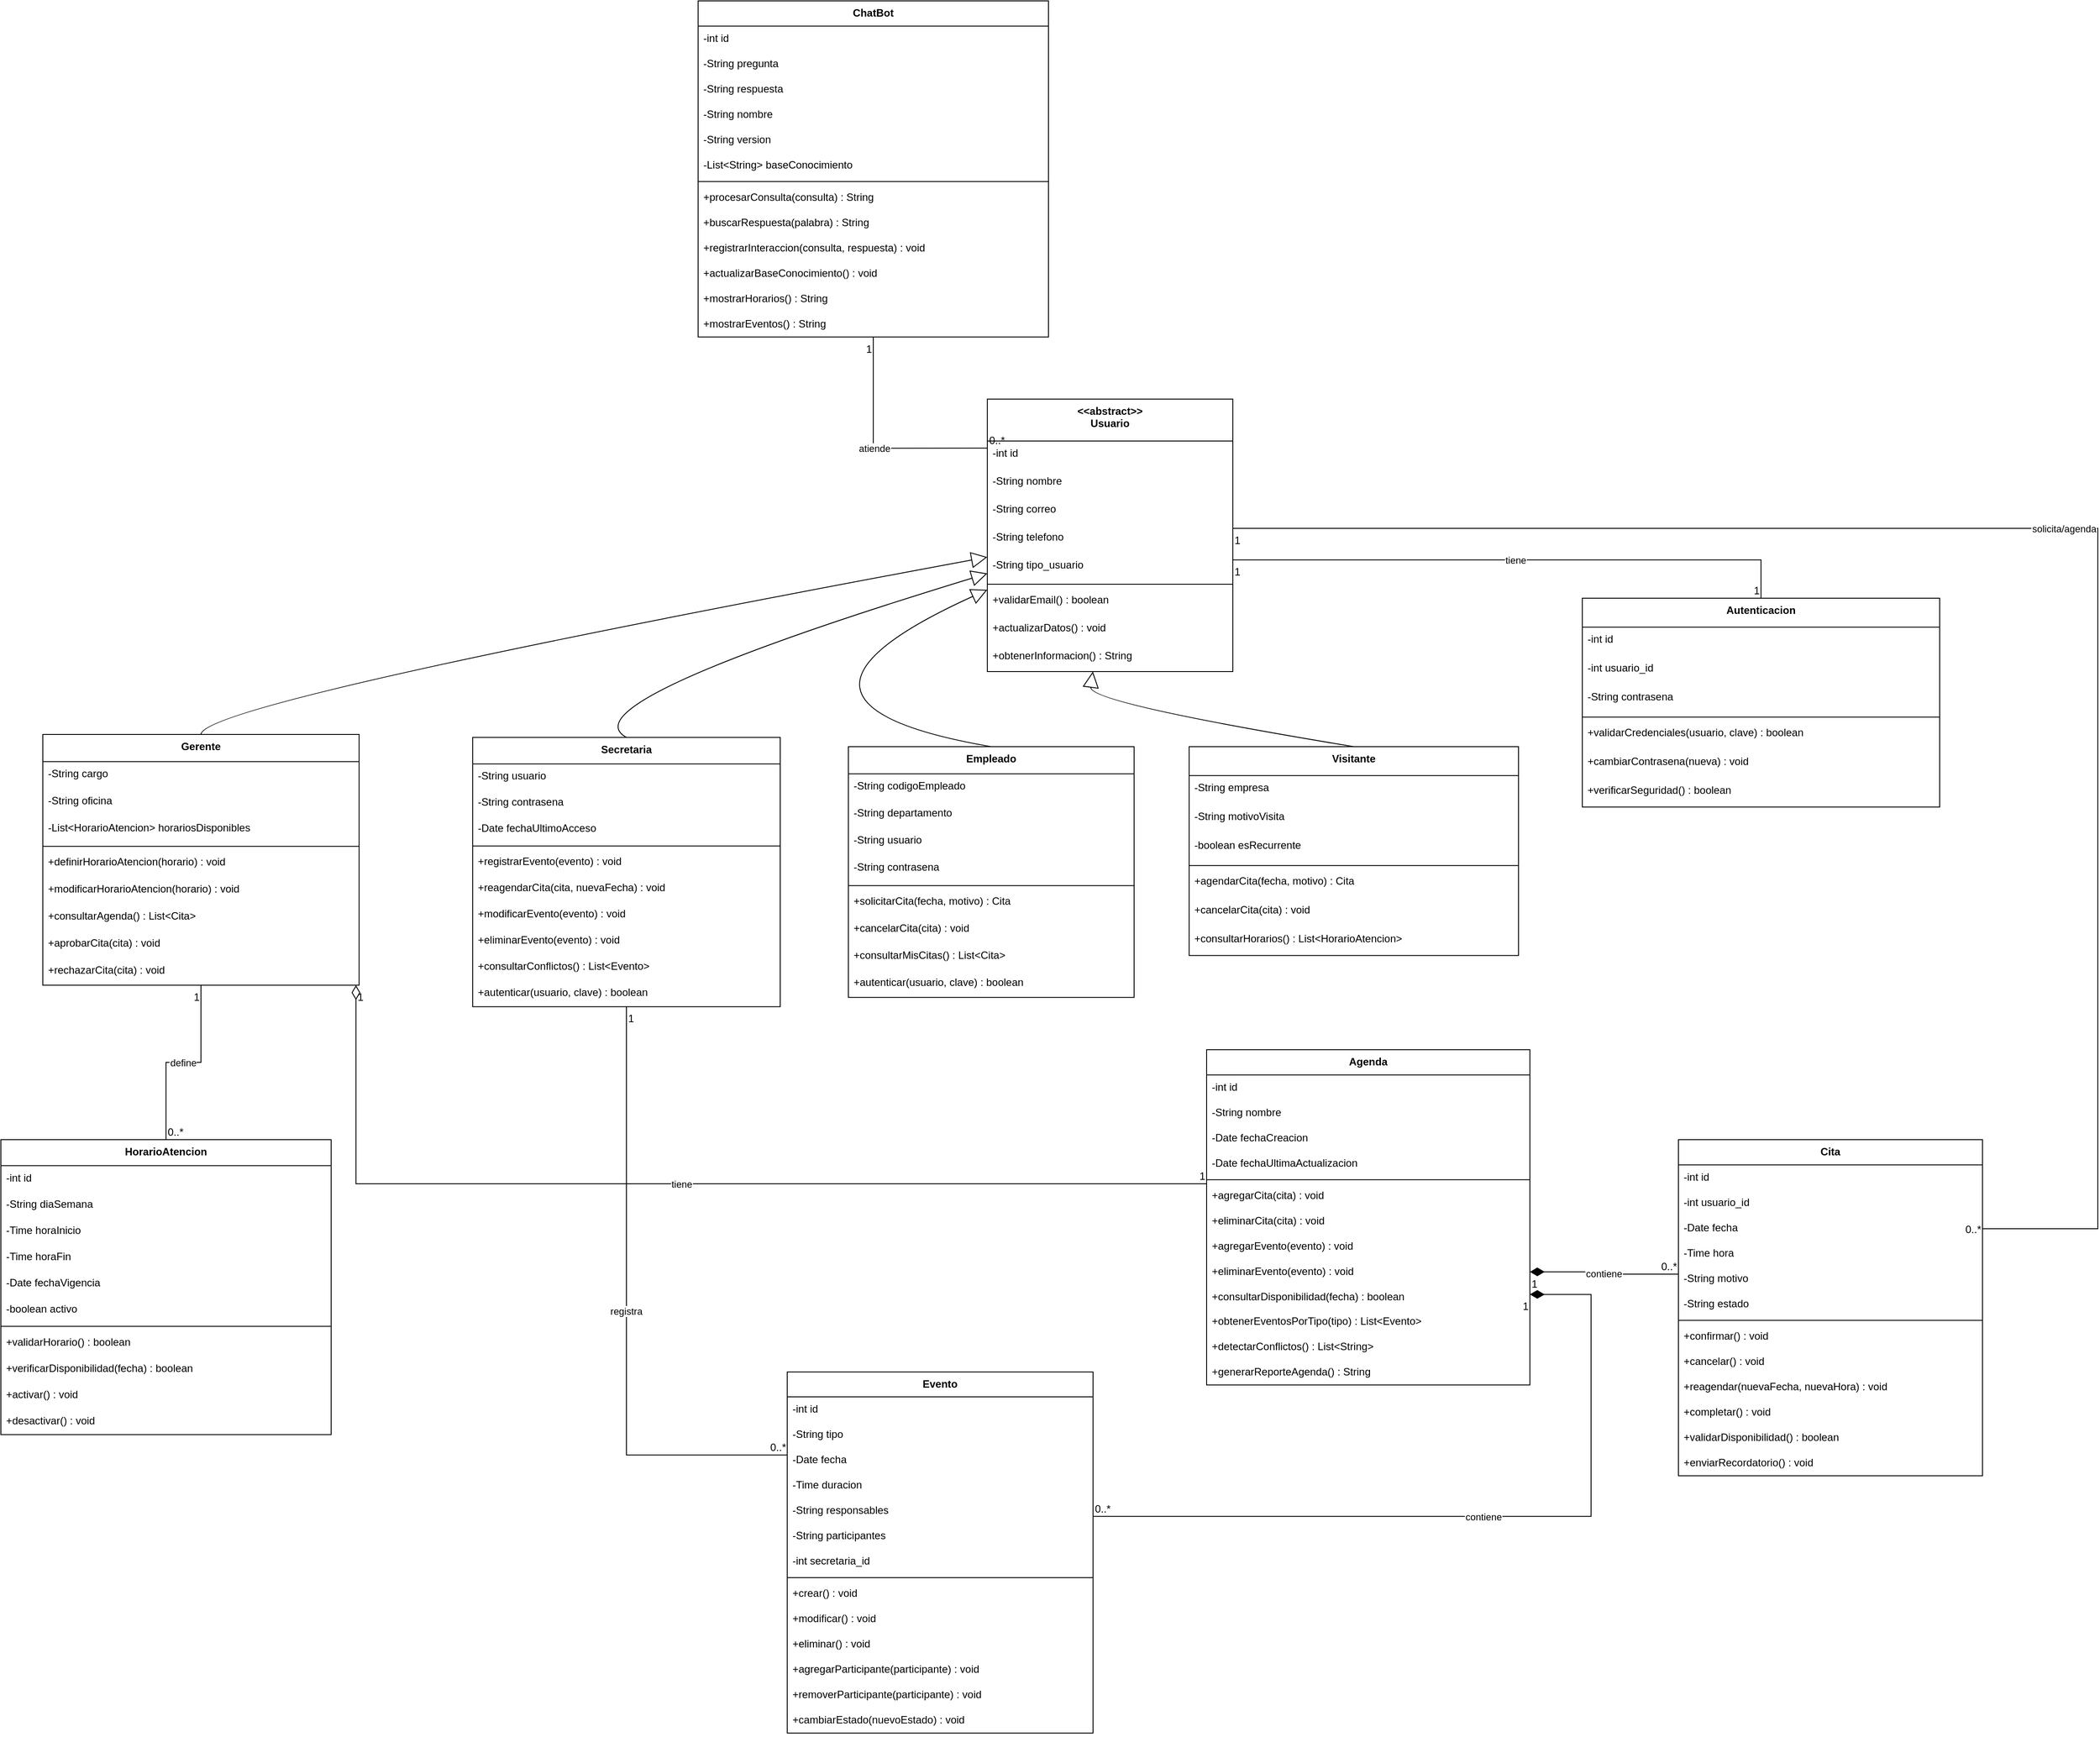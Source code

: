 <mxfile version="27.1.6">
  <diagram name="Page-1" id="OvqlEY6FzvX5M_IiGtyd">
    <mxGraphModel dx="1940" dy="629" grid="1" gridSize="10" guides="1" tooltips="1" connect="1" arrows="1" fold="1" page="1" pageScale="1" pageWidth="850" pageHeight="1100" math="0" shadow="0">
      <root>
        <mxCell id="0" />
        <mxCell id="1" parent="0" />
        <mxCell id="tIBhOK5YYdfdFNralO2W-1" value="&lt;&lt;abstract&gt;&gt;&#xa;Usuario" style="swimlane;fontStyle=1;align=center;verticalAlign=top;childLayout=stackLayout;horizontal=1;startSize=47.977;horizontalStack=0;resizeParent=1;resizeParentMax=0;resizeLast=0;collapsible=0;marginBottom=0;" parent="1" vertex="1">
          <mxGeometry x="659" y="672" width="281" height="311.977" as="geometry" />
        </mxCell>
        <mxCell id="tIBhOK5YYdfdFNralO2W-2" value="-int id" style="text;strokeColor=none;fillColor=none;align=left;verticalAlign=top;spacingLeft=4;spacingRight=4;overflow=hidden;rotatable=0;points=[[0,0.5],[1,0.5]];portConstraint=eastwest;" parent="tIBhOK5YYdfdFNralO2W-1" vertex="1">
          <mxGeometry y="47.977" width="281" height="32" as="geometry" />
        </mxCell>
        <mxCell id="tIBhOK5YYdfdFNralO2W-3" value="-String nombre" style="text;strokeColor=none;fillColor=none;align=left;verticalAlign=top;spacingLeft=4;spacingRight=4;overflow=hidden;rotatable=0;points=[[0,0.5],[1,0.5]];portConstraint=eastwest;" parent="tIBhOK5YYdfdFNralO2W-1" vertex="1">
          <mxGeometry y="79.977" width="281" height="32" as="geometry" />
        </mxCell>
        <mxCell id="tIBhOK5YYdfdFNralO2W-4" value="-String correo" style="text;strokeColor=none;fillColor=none;align=left;verticalAlign=top;spacingLeft=4;spacingRight=4;overflow=hidden;rotatable=0;points=[[0,0.5],[1,0.5]];portConstraint=eastwest;" parent="tIBhOK5YYdfdFNralO2W-1" vertex="1">
          <mxGeometry y="111.977" width="281" height="32" as="geometry" />
        </mxCell>
        <mxCell id="tIBhOK5YYdfdFNralO2W-5" value="-String telefono" style="text;strokeColor=none;fillColor=none;align=left;verticalAlign=top;spacingLeft=4;spacingRight=4;overflow=hidden;rotatable=0;points=[[0,0.5],[1,0.5]];portConstraint=eastwest;" parent="tIBhOK5YYdfdFNralO2W-1" vertex="1">
          <mxGeometry y="143.977" width="281" height="32" as="geometry" />
        </mxCell>
        <mxCell id="tIBhOK5YYdfdFNralO2W-6" value="-String tipo_usuario" style="text;strokeColor=none;fillColor=none;align=left;verticalAlign=top;spacingLeft=4;spacingRight=4;overflow=hidden;rotatable=0;points=[[0,0.5],[1,0.5]];portConstraint=eastwest;" parent="tIBhOK5YYdfdFNralO2W-1" vertex="1">
          <mxGeometry y="175.977" width="281" height="32" as="geometry" />
        </mxCell>
        <mxCell id="tIBhOK5YYdfdFNralO2W-7" style="line;strokeWidth=1;fillColor=none;align=left;verticalAlign=middle;spacingTop=-1;spacingLeft=3;spacingRight=3;rotatable=0;labelPosition=right;points=[];portConstraint=eastwest;strokeColor=inherit;" parent="tIBhOK5YYdfdFNralO2W-1" vertex="1">
          <mxGeometry y="207.977" width="281" height="8" as="geometry" />
        </mxCell>
        <mxCell id="tIBhOK5YYdfdFNralO2W-8" value="+validarEmail() : boolean" style="text;strokeColor=none;fillColor=none;align=left;verticalAlign=top;spacingLeft=4;spacingRight=4;overflow=hidden;rotatable=0;points=[[0,0.5],[1,0.5]];portConstraint=eastwest;" parent="tIBhOK5YYdfdFNralO2W-1" vertex="1">
          <mxGeometry y="215.977" width="281" height="32" as="geometry" />
        </mxCell>
        <mxCell id="tIBhOK5YYdfdFNralO2W-9" value="+actualizarDatos() : void" style="text;strokeColor=none;fillColor=none;align=left;verticalAlign=top;spacingLeft=4;spacingRight=4;overflow=hidden;rotatable=0;points=[[0,0.5],[1,0.5]];portConstraint=eastwest;" parent="tIBhOK5YYdfdFNralO2W-1" vertex="1">
          <mxGeometry y="247.977" width="281" height="32" as="geometry" />
        </mxCell>
        <mxCell id="tIBhOK5YYdfdFNralO2W-10" value="+obtenerInformacion() : String" style="text;strokeColor=none;fillColor=none;align=left;verticalAlign=top;spacingLeft=4;spacingRight=4;overflow=hidden;rotatable=0;points=[[0,0.5],[1,0.5]];portConstraint=eastwest;" parent="tIBhOK5YYdfdFNralO2W-1" vertex="1">
          <mxGeometry y="279.977" width="281" height="32" as="geometry" />
        </mxCell>
        <mxCell id="tIBhOK5YYdfdFNralO2W-11" value="Gerente" style="swimlane;fontStyle=1;align=center;verticalAlign=top;childLayout=stackLayout;horizontal=1;startSize=31.097;horizontalStack=0;resizeParent=1;resizeParentMax=0;resizeLast=0;collapsible=0;marginBottom=0;" parent="1" vertex="1">
          <mxGeometry x="-422" y="1056" width="362" height="287.097" as="geometry" />
        </mxCell>
        <mxCell id="tIBhOK5YYdfdFNralO2W-12" value="-String cargo" style="text;strokeColor=none;fillColor=none;align=left;verticalAlign=top;spacingLeft=4;spacingRight=4;overflow=hidden;rotatable=0;points=[[0,0.5],[1,0.5]];portConstraint=eastwest;" parent="tIBhOK5YYdfdFNralO2W-11" vertex="1">
          <mxGeometry y="31.097" width="362" height="31" as="geometry" />
        </mxCell>
        <mxCell id="tIBhOK5YYdfdFNralO2W-13" value="-String oficina" style="text;strokeColor=none;fillColor=none;align=left;verticalAlign=top;spacingLeft=4;spacingRight=4;overflow=hidden;rotatable=0;points=[[0,0.5],[1,0.5]];portConstraint=eastwest;" parent="tIBhOK5YYdfdFNralO2W-11" vertex="1">
          <mxGeometry y="62.097" width="362" height="31" as="geometry" />
        </mxCell>
        <mxCell id="tIBhOK5YYdfdFNralO2W-14" value="-List&lt;HorarioAtencion&gt; horariosDisponibles" style="text;strokeColor=none;fillColor=none;align=left;verticalAlign=top;spacingLeft=4;spacingRight=4;overflow=hidden;rotatable=0;points=[[0,0.5],[1,0.5]];portConstraint=eastwest;" parent="tIBhOK5YYdfdFNralO2W-11" vertex="1">
          <mxGeometry y="93.097" width="362" height="31" as="geometry" />
        </mxCell>
        <mxCell id="tIBhOK5YYdfdFNralO2W-15" style="line;strokeWidth=1;fillColor=none;align=left;verticalAlign=middle;spacingTop=-1;spacingLeft=3;spacingRight=3;rotatable=0;labelPosition=right;points=[];portConstraint=eastwest;strokeColor=inherit;" parent="tIBhOK5YYdfdFNralO2W-11" vertex="1">
          <mxGeometry y="124.097" width="362" height="8" as="geometry" />
        </mxCell>
        <mxCell id="tIBhOK5YYdfdFNralO2W-16" value="+definirHorarioAtencion(horario) : void" style="text;strokeColor=none;fillColor=none;align=left;verticalAlign=top;spacingLeft=4;spacingRight=4;overflow=hidden;rotatable=0;points=[[0,0.5],[1,0.5]];portConstraint=eastwest;" parent="tIBhOK5YYdfdFNralO2W-11" vertex="1">
          <mxGeometry y="132.097" width="362" height="31" as="geometry" />
        </mxCell>
        <mxCell id="tIBhOK5YYdfdFNralO2W-17" value="+modificarHorarioAtencion(horario) : void" style="text;strokeColor=none;fillColor=none;align=left;verticalAlign=top;spacingLeft=4;spacingRight=4;overflow=hidden;rotatable=0;points=[[0,0.5],[1,0.5]];portConstraint=eastwest;" parent="tIBhOK5YYdfdFNralO2W-11" vertex="1">
          <mxGeometry y="163.097" width="362" height="31" as="geometry" />
        </mxCell>
        <mxCell id="tIBhOK5YYdfdFNralO2W-18" value="+consultarAgenda() : List&lt;Cita&gt;" style="text;strokeColor=none;fillColor=none;align=left;verticalAlign=top;spacingLeft=4;spacingRight=4;overflow=hidden;rotatable=0;points=[[0,0.5],[1,0.5]];portConstraint=eastwest;" parent="tIBhOK5YYdfdFNralO2W-11" vertex="1">
          <mxGeometry y="194.097" width="362" height="31" as="geometry" />
        </mxCell>
        <mxCell id="tIBhOK5YYdfdFNralO2W-19" value="+aprobarCita(cita) : void" style="text;strokeColor=none;fillColor=none;align=left;verticalAlign=top;spacingLeft=4;spacingRight=4;overflow=hidden;rotatable=0;points=[[0,0.5],[1,0.5]];portConstraint=eastwest;" parent="tIBhOK5YYdfdFNralO2W-11" vertex="1">
          <mxGeometry y="225.097" width="362" height="31" as="geometry" />
        </mxCell>
        <mxCell id="tIBhOK5YYdfdFNralO2W-20" value="+rechazarCita(cita) : void" style="text;strokeColor=none;fillColor=none;align=left;verticalAlign=top;spacingLeft=4;spacingRight=4;overflow=hidden;rotatable=0;points=[[0,0.5],[1,0.5]];portConstraint=eastwest;" parent="tIBhOK5YYdfdFNralO2W-11" vertex="1">
          <mxGeometry y="256.097" width="362" height="31" as="geometry" />
        </mxCell>
        <mxCell id="tIBhOK5YYdfdFNralO2W-21" value="Secretaria" style="swimlane;fontStyle=1;align=center;verticalAlign=top;childLayout=stackLayout;horizontal=1;startSize=30.386;horizontalStack=0;resizeParent=1;resizeParentMax=0;resizeLast=0;collapsible=0;marginBottom=0;" parent="1" vertex="1">
          <mxGeometry x="70" y="1059.36" width="352" height="308.386" as="geometry" />
        </mxCell>
        <mxCell id="tIBhOK5YYdfdFNralO2W-22" value="-String usuario" style="text;strokeColor=none;fillColor=none;align=left;verticalAlign=top;spacingLeft=4;spacingRight=4;overflow=hidden;rotatable=0;points=[[0,0.5],[1,0.5]];portConstraint=eastwest;" parent="tIBhOK5YYdfdFNralO2W-21" vertex="1">
          <mxGeometry y="30.386" width="352" height="30" as="geometry" />
        </mxCell>
        <mxCell id="tIBhOK5YYdfdFNralO2W-23" value="-String contrasena" style="text;strokeColor=none;fillColor=none;align=left;verticalAlign=top;spacingLeft=4;spacingRight=4;overflow=hidden;rotatable=0;points=[[0,0.5],[1,0.5]];portConstraint=eastwest;" parent="tIBhOK5YYdfdFNralO2W-21" vertex="1">
          <mxGeometry y="60.386" width="352" height="30" as="geometry" />
        </mxCell>
        <mxCell id="tIBhOK5YYdfdFNralO2W-24" value="-Date fechaUltimoAcceso" style="text;strokeColor=none;fillColor=none;align=left;verticalAlign=top;spacingLeft=4;spacingRight=4;overflow=hidden;rotatable=0;points=[[0,0.5],[1,0.5]];portConstraint=eastwest;" parent="tIBhOK5YYdfdFNralO2W-21" vertex="1">
          <mxGeometry y="90.386" width="352" height="30" as="geometry" />
        </mxCell>
        <mxCell id="tIBhOK5YYdfdFNralO2W-25" style="line;strokeWidth=1;fillColor=none;align=left;verticalAlign=middle;spacingTop=-1;spacingLeft=3;spacingRight=3;rotatable=0;labelPosition=right;points=[];portConstraint=eastwest;strokeColor=inherit;" parent="tIBhOK5YYdfdFNralO2W-21" vertex="1">
          <mxGeometry y="120.386" width="352" height="8" as="geometry" />
        </mxCell>
        <mxCell id="tIBhOK5YYdfdFNralO2W-26" value="+registrarEvento(evento) : void" style="text;strokeColor=none;fillColor=none;align=left;verticalAlign=top;spacingLeft=4;spacingRight=4;overflow=hidden;rotatable=0;points=[[0,0.5],[1,0.5]];portConstraint=eastwest;" parent="tIBhOK5YYdfdFNralO2W-21" vertex="1">
          <mxGeometry y="128.386" width="352" height="30" as="geometry" />
        </mxCell>
        <mxCell id="tIBhOK5YYdfdFNralO2W-27" value="+reagendarCita(cita, nuevaFecha) : void" style="text;strokeColor=none;fillColor=none;align=left;verticalAlign=top;spacingLeft=4;spacingRight=4;overflow=hidden;rotatable=0;points=[[0,0.5],[1,0.5]];portConstraint=eastwest;" parent="tIBhOK5YYdfdFNralO2W-21" vertex="1">
          <mxGeometry y="158.386" width="352" height="30" as="geometry" />
        </mxCell>
        <mxCell id="tIBhOK5YYdfdFNralO2W-28" value="+modificarEvento(evento) : void" style="text;strokeColor=none;fillColor=none;align=left;verticalAlign=top;spacingLeft=4;spacingRight=4;overflow=hidden;rotatable=0;points=[[0,0.5],[1,0.5]];portConstraint=eastwest;" parent="tIBhOK5YYdfdFNralO2W-21" vertex="1">
          <mxGeometry y="188.386" width="352" height="30" as="geometry" />
        </mxCell>
        <mxCell id="tIBhOK5YYdfdFNralO2W-29" value="+eliminarEvento(evento) : void" style="text;strokeColor=none;fillColor=none;align=left;verticalAlign=top;spacingLeft=4;spacingRight=4;overflow=hidden;rotatable=0;points=[[0,0.5],[1,0.5]];portConstraint=eastwest;" parent="tIBhOK5YYdfdFNralO2W-21" vertex="1">
          <mxGeometry y="218.386" width="352" height="30" as="geometry" />
        </mxCell>
        <mxCell id="tIBhOK5YYdfdFNralO2W-30" value="+consultarConflictos() : List&lt;Evento&gt;" style="text;strokeColor=none;fillColor=none;align=left;verticalAlign=top;spacingLeft=4;spacingRight=4;overflow=hidden;rotatable=0;points=[[0,0.5],[1,0.5]];portConstraint=eastwest;" parent="tIBhOK5YYdfdFNralO2W-21" vertex="1">
          <mxGeometry y="248.386" width="352" height="30" as="geometry" />
        </mxCell>
        <mxCell id="tIBhOK5YYdfdFNralO2W-31" value="+autenticar(usuario, clave) : boolean" style="text;strokeColor=none;fillColor=none;align=left;verticalAlign=top;spacingLeft=4;spacingRight=4;overflow=hidden;rotatable=0;points=[[0,0.5],[1,0.5]];portConstraint=eastwest;" parent="tIBhOK5YYdfdFNralO2W-21" vertex="1">
          <mxGeometry y="278.386" width="352" height="30" as="geometry" />
        </mxCell>
        <mxCell id="tIBhOK5YYdfdFNralO2W-32" value="Empleado" style="swimlane;fontStyle=1;align=center;verticalAlign=top;childLayout=stackLayout;horizontal=1;startSize=31.097;horizontalStack=0;resizeParent=1;resizeParentMax=0;resizeLast=0;collapsible=0;marginBottom=0;" parent="1" vertex="1">
          <mxGeometry x="500" y="1070" width="327" height="287.097" as="geometry" />
        </mxCell>
        <mxCell id="tIBhOK5YYdfdFNralO2W-33" value="-String codigoEmpleado" style="text;strokeColor=none;fillColor=none;align=left;verticalAlign=top;spacingLeft=4;spacingRight=4;overflow=hidden;rotatable=0;points=[[0,0.5],[1,0.5]];portConstraint=eastwest;" parent="tIBhOK5YYdfdFNralO2W-32" vertex="1">
          <mxGeometry y="31.097" width="327" height="31" as="geometry" />
        </mxCell>
        <mxCell id="tIBhOK5YYdfdFNralO2W-34" value="-String departamento" style="text;strokeColor=none;fillColor=none;align=left;verticalAlign=top;spacingLeft=4;spacingRight=4;overflow=hidden;rotatable=0;points=[[0,0.5],[1,0.5]];portConstraint=eastwest;" parent="tIBhOK5YYdfdFNralO2W-32" vertex="1">
          <mxGeometry y="62.097" width="327" height="31" as="geometry" />
        </mxCell>
        <mxCell id="tIBhOK5YYdfdFNralO2W-35" value="-String usuario" style="text;strokeColor=none;fillColor=none;align=left;verticalAlign=top;spacingLeft=4;spacingRight=4;overflow=hidden;rotatable=0;points=[[0,0.5],[1,0.5]];portConstraint=eastwest;" parent="tIBhOK5YYdfdFNralO2W-32" vertex="1">
          <mxGeometry y="93.097" width="327" height="31" as="geometry" />
        </mxCell>
        <mxCell id="tIBhOK5YYdfdFNralO2W-36" value="-String contrasena" style="text;strokeColor=none;fillColor=none;align=left;verticalAlign=top;spacingLeft=4;spacingRight=4;overflow=hidden;rotatable=0;points=[[0,0.5],[1,0.5]];portConstraint=eastwest;" parent="tIBhOK5YYdfdFNralO2W-32" vertex="1">
          <mxGeometry y="124.097" width="327" height="31" as="geometry" />
        </mxCell>
        <mxCell id="tIBhOK5YYdfdFNralO2W-37" style="line;strokeWidth=1;fillColor=none;align=left;verticalAlign=middle;spacingTop=-1;spacingLeft=3;spacingRight=3;rotatable=0;labelPosition=right;points=[];portConstraint=eastwest;strokeColor=inherit;" parent="tIBhOK5YYdfdFNralO2W-32" vertex="1">
          <mxGeometry y="155.097" width="327" height="8" as="geometry" />
        </mxCell>
        <mxCell id="tIBhOK5YYdfdFNralO2W-38" value="+solicitarCita(fecha, motivo) : Cita" style="text;strokeColor=none;fillColor=none;align=left;verticalAlign=top;spacingLeft=4;spacingRight=4;overflow=hidden;rotatable=0;points=[[0,0.5],[1,0.5]];portConstraint=eastwest;" parent="tIBhOK5YYdfdFNralO2W-32" vertex="1">
          <mxGeometry y="163.097" width="327" height="31" as="geometry" />
        </mxCell>
        <mxCell id="tIBhOK5YYdfdFNralO2W-39" value="+cancelarCita(cita) : void" style="text;strokeColor=none;fillColor=none;align=left;verticalAlign=top;spacingLeft=4;spacingRight=4;overflow=hidden;rotatable=0;points=[[0,0.5],[1,0.5]];portConstraint=eastwest;" parent="tIBhOK5YYdfdFNralO2W-32" vertex="1">
          <mxGeometry y="194.097" width="327" height="31" as="geometry" />
        </mxCell>
        <mxCell id="tIBhOK5YYdfdFNralO2W-40" value="+consultarMisCitas() : List&lt;Cita&gt;" style="text;strokeColor=none;fillColor=none;align=left;verticalAlign=top;spacingLeft=4;spacingRight=4;overflow=hidden;rotatable=0;points=[[0,0.5],[1,0.5]];portConstraint=eastwest;" parent="tIBhOK5YYdfdFNralO2W-32" vertex="1">
          <mxGeometry y="225.097" width="327" height="31" as="geometry" />
        </mxCell>
        <mxCell id="tIBhOK5YYdfdFNralO2W-41" value="+autenticar(usuario, clave) : boolean" style="text;strokeColor=none;fillColor=none;align=left;verticalAlign=top;spacingLeft=4;spacingRight=4;overflow=hidden;rotatable=0;points=[[0,0.5],[1,0.5]];portConstraint=eastwest;" parent="tIBhOK5YYdfdFNralO2W-32" vertex="1">
          <mxGeometry y="256.097" width="327" height="31" as="geometry" />
        </mxCell>
        <mxCell id="tIBhOK5YYdfdFNralO2W-42" value="Visitante" style="swimlane;fontStyle=1;align=center;verticalAlign=top;childLayout=stackLayout;horizontal=1;startSize=33.129;horizontalStack=0;resizeParent=1;resizeParentMax=0;resizeLast=0;collapsible=0;marginBottom=0;" parent="1" vertex="1">
          <mxGeometry x="890" y="1070" width="377" height="239.129" as="geometry" />
        </mxCell>
        <mxCell id="tIBhOK5YYdfdFNralO2W-43" value="-String empresa" style="text;strokeColor=none;fillColor=none;align=left;verticalAlign=top;spacingLeft=4;spacingRight=4;overflow=hidden;rotatable=0;points=[[0,0.5],[1,0.5]];portConstraint=eastwest;" parent="tIBhOK5YYdfdFNralO2W-42" vertex="1">
          <mxGeometry y="33.129" width="377" height="33" as="geometry" />
        </mxCell>
        <mxCell id="tIBhOK5YYdfdFNralO2W-44" value="-String motivoVisita" style="text;strokeColor=none;fillColor=none;align=left;verticalAlign=top;spacingLeft=4;spacingRight=4;overflow=hidden;rotatable=0;points=[[0,0.5],[1,0.5]];portConstraint=eastwest;" parent="tIBhOK5YYdfdFNralO2W-42" vertex="1">
          <mxGeometry y="66.129" width="377" height="33" as="geometry" />
        </mxCell>
        <mxCell id="tIBhOK5YYdfdFNralO2W-45" value="-boolean esRecurrente" style="text;strokeColor=none;fillColor=none;align=left;verticalAlign=top;spacingLeft=4;spacingRight=4;overflow=hidden;rotatable=0;points=[[0,0.5],[1,0.5]];portConstraint=eastwest;" parent="tIBhOK5YYdfdFNralO2W-42" vertex="1">
          <mxGeometry y="99.129" width="377" height="33" as="geometry" />
        </mxCell>
        <mxCell id="tIBhOK5YYdfdFNralO2W-46" style="line;strokeWidth=1;fillColor=none;align=left;verticalAlign=middle;spacingTop=-1;spacingLeft=3;spacingRight=3;rotatable=0;labelPosition=right;points=[];portConstraint=eastwest;strokeColor=inherit;" parent="tIBhOK5YYdfdFNralO2W-42" vertex="1">
          <mxGeometry y="132.129" width="377" height="8" as="geometry" />
        </mxCell>
        <mxCell id="tIBhOK5YYdfdFNralO2W-47" value="+agendarCita(fecha, motivo) : Cita" style="text;strokeColor=none;fillColor=none;align=left;verticalAlign=top;spacingLeft=4;spacingRight=4;overflow=hidden;rotatable=0;points=[[0,0.5],[1,0.5]];portConstraint=eastwest;" parent="tIBhOK5YYdfdFNralO2W-42" vertex="1">
          <mxGeometry y="140.129" width="377" height="33" as="geometry" />
        </mxCell>
        <mxCell id="tIBhOK5YYdfdFNralO2W-48" value="+cancelarCita(cita) : void" style="text;strokeColor=none;fillColor=none;align=left;verticalAlign=top;spacingLeft=4;spacingRight=4;overflow=hidden;rotatable=0;points=[[0,0.5],[1,0.5]];portConstraint=eastwest;" parent="tIBhOK5YYdfdFNralO2W-42" vertex="1">
          <mxGeometry y="173.129" width="377" height="33" as="geometry" />
        </mxCell>
        <mxCell id="tIBhOK5YYdfdFNralO2W-49" value="+consultarHorarios() : List&lt;HorarioAtencion&gt;" style="text;strokeColor=none;fillColor=none;align=left;verticalAlign=top;spacingLeft=4;spacingRight=4;overflow=hidden;rotatable=0;points=[[0,0.5],[1,0.5]];portConstraint=eastwest;" parent="tIBhOK5YYdfdFNralO2W-42" vertex="1">
          <mxGeometry y="206.129" width="377" height="33" as="geometry" />
        </mxCell>
        <mxCell id="tIBhOK5YYdfdFNralO2W-50" value="Autenticacion" style="swimlane;fontStyle=1;align=center;verticalAlign=top;childLayout=stackLayout;horizontal=1;startSize=33.129;horizontalStack=0;resizeParent=1;resizeParentMax=0;resizeLast=0;collapsible=0;marginBottom=0;" parent="1" vertex="1">
          <mxGeometry x="1340" y="900" width="409" height="239.129" as="geometry" />
        </mxCell>
        <mxCell id="tIBhOK5YYdfdFNralO2W-51" value="-int id" style="text;strokeColor=none;fillColor=none;align=left;verticalAlign=top;spacingLeft=4;spacingRight=4;overflow=hidden;rotatable=0;points=[[0,0.5],[1,0.5]];portConstraint=eastwest;" parent="tIBhOK5YYdfdFNralO2W-50" vertex="1">
          <mxGeometry y="33.129" width="409" height="33" as="geometry" />
        </mxCell>
        <mxCell id="tIBhOK5YYdfdFNralO2W-52" value="-int usuario_id" style="text;strokeColor=none;fillColor=none;align=left;verticalAlign=top;spacingLeft=4;spacingRight=4;overflow=hidden;rotatable=0;points=[[0,0.5],[1,0.5]];portConstraint=eastwest;" parent="tIBhOK5YYdfdFNralO2W-50" vertex="1">
          <mxGeometry y="66.129" width="409" height="33" as="geometry" />
        </mxCell>
        <mxCell id="tIBhOK5YYdfdFNralO2W-53" value="-String contrasena" style="text;strokeColor=none;fillColor=none;align=left;verticalAlign=top;spacingLeft=4;spacingRight=4;overflow=hidden;rotatable=0;points=[[0,0.5],[1,0.5]];portConstraint=eastwest;" parent="tIBhOK5YYdfdFNralO2W-50" vertex="1">
          <mxGeometry y="99.129" width="409" height="33" as="geometry" />
        </mxCell>
        <mxCell id="tIBhOK5YYdfdFNralO2W-54" style="line;strokeWidth=1;fillColor=none;align=left;verticalAlign=middle;spacingTop=-1;spacingLeft=3;spacingRight=3;rotatable=0;labelPosition=right;points=[];portConstraint=eastwest;strokeColor=inherit;" parent="tIBhOK5YYdfdFNralO2W-50" vertex="1">
          <mxGeometry y="132.129" width="409" height="8" as="geometry" />
        </mxCell>
        <mxCell id="tIBhOK5YYdfdFNralO2W-55" value="+validarCredenciales(usuario, clave) : boolean" style="text;strokeColor=none;fillColor=none;align=left;verticalAlign=top;spacingLeft=4;spacingRight=4;overflow=hidden;rotatable=0;points=[[0,0.5],[1,0.5]];portConstraint=eastwest;" parent="tIBhOK5YYdfdFNralO2W-50" vertex="1">
          <mxGeometry y="140.129" width="409" height="33" as="geometry" />
        </mxCell>
        <mxCell id="tIBhOK5YYdfdFNralO2W-56" value="+cambiarContrasena(nueva) : void" style="text;strokeColor=none;fillColor=none;align=left;verticalAlign=top;spacingLeft=4;spacingRight=4;overflow=hidden;rotatable=0;points=[[0,0.5],[1,0.5]];portConstraint=eastwest;" parent="tIBhOK5YYdfdFNralO2W-50" vertex="1">
          <mxGeometry y="173.129" width="409" height="33" as="geometry" />
        </mxCell>
        <mxCell id="tIBhOK5YYdfdFNralO2W-57" value="+verificarSeguridad() : boolean" style="text;strokeColor=none;fillColor=none;align=left;verticalAlign=top;spacingLeft=4;spacingRight=4;overflow=hidden;rotatable=0;points=[[0,0.5],[1,0.5]];portConstraint=eastwest;" parent="tIBhOK5YYdfdFNralO2W-50" vertex="1">
          <mxGeometry y="206.129" width="409" height="33" as="geometry" />
        </mxCell>
        <mxCell id="tIBhOK5YYdfdFNralO2W-58" value="Cita" style="swimlane;fontStyle=1;align=center;verticalAlign=top;childLayout=stackLayout;horizontal=1;startSize=28.909;horizontalStack=0;resizeParent=1;resizeParentMax=0;resizeLast=0;collapsible=0;marginBottom=0;" parent="1" vertex="1">
          <mxGeometry x="1450" y="1520" width="348" height="384.909" as="geometry" />
        </mxCell>
        <mxCell id="tIBhOK5YYdfdFNralO2W-59" value="-int id" style="text;strokeColor=none;fillColor=none;align=left;verticalAlign=top;spacingLeft=4;spacingRight=4;overflow=hidden;rotatable=0;points=[[0,0.5],[1,0.5]];portConstraint=eastwest;" parent="tIBhOK5YYdfdFNralO2W-58" vertex="1">
          <mxGeometry y="28.909" width="348" height="29" as="geometry" />
        </mxCell>
        <mxCell id="tIBhOK5YYdfdFNralO2W-60" value="-int usuario_id" style="text;strokeColor=none;fillColor=none;align=left;verticalAlign=top;spacingLeft=4;spacingRight=4;overflow=hidden;rotatable=0;points=[[0,0.5],[1,0.5]];portConstraint=eastwest;" parent="tIBhOK5YYdfdFNralO2W-58" vertex="1">
          <mxGeometry y="57.909" width="348" height="29" as="geometry" />
        </mxCell>
        <mxCell id="tIBhOK5YYdfdFNralO2W-61" value="-Date fecha" style="text;strokeColor=none;fillColor=none;align=left;verticalAlign=top;spacingLeft=4;spacingRight=4;overflow=hidden;rotatable=0;points=[[0,0.5],[1,0.5]];portConstraint=eastwest;" parent="tIBhOK5YYdfdFNralO2W-58" vertex="1">
          <mxGeometry y="86.909" width="348" height="29" as="geometry" />
        </mxCell>
        <mxCell id="tIBhOK5YYdfdFNralO2W-62" value="-Time hora" style="text;strokeColor=none;fillColor=none;align=left;verticalAlign=top;spacingLeft=4;spacingRight=4;overflow=hidden;rotatable=0;points=[[0,0.5],[1,0.5]];portConstraint=eastwest;" parent="tIBhOK5YYdfdFNralO2W-58" vertex="1">
          <mxGeometry y="115.909" width="348" height="29" as="geometry" />
        </mxCell>
        <mxCell id="tIBhOK5YYdfdFNralO2W-63" value="-String motivo" style="text;strokeColor=none;fillColor=none;align=left;verticalAlign=top;spacingLeft=4;spacingRight=4;overflow=hidden;rotatable=0;points=[[0,0.5],[1,0.5]];portConstraint=eastwest;" parent="tIBhOK5YYdfdFNralO2W-58" vertex="1">
          <mxGeometry y="144.909" width="348" height="29" as="geometry" />
        </mxCell>
        <mxCell id="tIBhOK5YYdfdFNralO2W-64" value="-String estado" style="text;strokeColor=none;fillColor=none;align=left;verticalAlign=top;spacingLeft=4;spacingRight=4;overflow=hidden;rotatable=0;points=[[0,0.5],[1,0.5]];portConstraint=eastwest;" parent="tIBhOK5YYdfdFNralO2W-58" vertex="1">
          <mxGeometry y="173.909" width="348" height="29" as="geometry" />
        </mxCell>
        <mxCell id="tIBhOK5YYdfdFNralO2W-65" style="line;strokeWidth=1;fillColor=none;align=left;verticalAlign=middle;spacingTop=-1;spacingLeft=3;spacingRight=3;rotatable=0;labelPosition=right;points=[];portConstraint=eastwest;strokeColor=inherit;" parent="tIBhOK5YYdfdFNralO2W-58" vertex="1">
          <mxGeometry y="202.909" width="348" height="8" as="geometry" />
        </mxCell>
        <mxCell id="tIBhOK5YYdfdFNralO2W-66" value="+confirmar() : void" style="text;strokeColor=none;fillColor=none;align=left;verticalAlign=top;spacingLeft=4;spacingRight=4;overflow=hidden;rotatable=0;points=[[0,0.5],[1,0.5]];portConstraint=eastwest;" parent="tIBhOK5YYdfdFNralO2W-58" vertex="1">
          <mxGeometry y="210.909" width="348" height="29" as="geometry" />
        </mxCell>
        <mxCell id="tIBhOK5YYdfdFNralO2W-67" value="+cancelar() : void" style="text;strokeColor=none;fillColor=none;align=left;verticalAlign=top;spacingLeft=4;spacingRight=4;overflow=hidden;rotatable=0;points=[[0,0.5],[1,0.5]];portConstraint=eastwest;" parent="tIBhOK5YYdfdFNralO2W-58" vertex="1">
          <mxGeometry y="239.909" width="348" height="29" as="geometry" />
        </mxCell>
        <mxCell id="tIBhOK5YYdfdFNralO2W-68" value="+reagendar(nuevaFecha, nuevaHora) : void" style="text;strokeColor=none;fillColor=none;align=left;verticalAlign=top;spacingLeft=4;spacingRight=4;overflow=hidden;rotatable=0;points=[[0,0.5],[1,0.5]];portConstraint=eastwest;" parent="tIBhOK5YYdfdFNralO2W-58" vertex="1">
          <mxGeometry y="268.909" width="348" height="29" as="geometry" />
        </mxCell>
        <mxCell id="tIBhOK5YYdfdFNralO2W-69" value="+completar() : void" style="text;strokeColor=none;fillColor=none;align=left;verticalAlign=top;spacingLeft=4;spacingRight=4;overflow=hidden;rotatable=0;points=[[0,0.5],[1,0.5]];portConstraint=eastwest;" parent="tIBhOK5YYdfdFNralO2W-58" vertex="1">
          <mxGeometry y="297.909" width="348" height="29" as="geometry" />
        </mxCell>
        <mxCell id="tIBhOK5YYdfdFNralO2W-70" value="+validarDisponibilidad() : boolean" style="text;strokeColor=none;fillColor=none;align=left;verticalAlign=top;spacingLeft=4;spacingRight=4;overflow=hidden;rotatable=0;points=[[0,0.5],[1,0.5]];portConstraint=eastwest;" parent="tIBhOK5YYdfdFNralO2W-58" vertex="1">
          <mxGeometry y="326.909" width="348" height="29" as="geometry" />
        </mxCell>
        <mxCell id="tIBhOK5YYdfdFNralO2W-71" value="+enviarRecordatorio() : void" style="text;strokeColor=none;fillColor=none;align=left;verticalAlign=top;spacingLeft=4;spacingRight=4;overflow=hidden;rotatable=0;points=[[0,0.5],[1,0.5]];portConstraint=eastwest;" parent="tIBhOK5YYdfdFNralO2W-58" vertex="1">
          <mxGeometry y="355.909" width="348" height="29" as="geometry" />
        </mxCell>
        <mxCell id="tIBhOK5YYdfdFNralO2W-72" value="Evento" style="swimlane;fontStyle=1;align=center;verticalAlign=top;childLayout=stackLayout;horizontal=1;startSize=28.557;horizontalStack=0;resizeParent=1;resizeParentMax=0;resizeLast=0;collapsible=0;marginBottom=0;" parent="1" vertex="1">
          <mxGeometry x="430" y="1786" width="350" height="413.557" as="geometry" />
        </mxCell>
        <mxCell id="tIBhOK5YYdfdFNralO2W-73" value="-int id" style="text;strokeColor=none;fillColor=none;align=left;verticalAlign=top;spacingLeft=4;spacingRight=4;overflow=hidden;rotatable=0;points=[[0,0.5],[1,0.5]];portConstraint=eastwest;" parent="tIBhOK5YYdfdFNralO2W-72" vertex="1">
          <mxGeometry y="28.557" width="350" height="29" as="geometry" />
        </mxCell>
        <mxCell id="tIBhOK5YYdfdFNralO2W-74" value="-String tipo" style="text;strokeColor=none;fillColor=none;align=left;verticalAlign=top;spacingLeft=4;spacingRight=4;overflow=hidden;rotatable=0;points=[[0,0.5],[1,0.5]];portConstraint=eastwest;" parent="tIBhOK5YYdfdFNralO2W-72" vertex="1">
          <mxGeometry y="57.557" width="350" height="29" as="geometry" />
        </mxCell>
        <mxCell id="tIBhOK5YYdfdFNralO2W-75" value="-Date fecha" style="text;strokeColor=none;fillColor=none;align=left;verticalAlign=top;spacingLeft=4;spacingRight=4;overflow=hidden;rotatable=0;points=[[0,0.5],[1,0.5]];portConstraint=eastwest;" parent="tIBhOK5YYdfdFNralO2W-72" vertex="1">
          <mxGeometry y="86.557" width="350" height="29" as="geometry" />
        </mxCell>
        <mxCell id="tIBhOK5YYdfdFNralO2W-76" value="-Time duracion" style="text;strokeColor=none;fillColor=none;align=left;verticalAlign=top;spacingLeft=4;spacingRight=4;overflow=hidden;rotatable=0;points=[[0,0.5],[1,0.5]];portConstraint=eastwest;" parent="tIBhOK5YYdfdFNralO2W-72" vertex="1">
          <mxGeometry y="115.557" width="350" height="29" as="geometry" />
        </mxCell>
        <mxCell id="tIBhOK5YYdfdFNralO2W-77" value="-String responsables" style="text;strokeColor=none;fillColor=none;align=left;verticalAlign=top;spacingLeft=4;spacingRight=4;overflow=hidden;rotatable=0;points=[[0,0.5],[1,0.5]];portConstraint=eastwest;" parent="tIBhOK5YYdfdFNralO2W-72" vertex="1">
          <mxGeometry y="144.557" width="350" height="29" as="geometry" />
        </mxCell>
        <mxCell id="tIBhOK5YYdfdFNralO2W-78" value="-String participantes" style="text;strokeColor=none;fillColor=none;align=left;verticalAlign=top;spacingLeft=4;spacingRight=4;overflow=hidden;rotatable=0;points=[[0,0.5],[1,0.5]];portConstraint=eastwest;" parent="tIBhOK5YYdfdFNralO2W-72" vertex="1">
          <mxGeometry y="173.557" width="350" height="29" as="geometry" />
        </mxCell>
        <mxCell id="tIBhOK5YYdfdFNralO2W-79" value="-int secretaria_id" style="text;strokeColor=none;fillColor=none;align=left;verticalAlign=top;spacingLeft=4;spacingRight=4;overflow=hidden;rotatable=0;points=[[0,0.5],[1,0.5]];portConstraint=eastwest;" parent="tIBhOK5YYdfdFNralO2W-72" vertex="1">
          <mxGeometry y="202.557" width="350" height="29" as="geometry" />
        </mxCell>
        <mxCell id="tIBhOK5YYdfdFNralO2W-80" style="line;strokeWidth=1;fillColor=none;align=left;verticalAlign=middle;spacingTop=-1;spacingLeft=3;spacingRight=3;rotatable=0;labelPosition=right;points=[];portConstraint=eastwest;strokeColor=inherit;" parent="tIBhOK5YYdfdFNralO2W-72" vertex="1">
          <mxGeometry y="231.557" width="350" height="8" as="geometry" />
        </mxCell>
        <mxCell id="tIBhOK5YYdfdFNralO2W-81" value="+crear() : void" style="text;strokeColor=none;fillColor=none;align=left;verticalAlign=top;spacingLeft=4;spacingRight=4;overflow=hidden;rotatable=0;points=[[0,0.5],[1,0.5]];portConstraint=eastwest;" parent="tIBhOK5YYdfdFNralO2W-72" vertex="1">
          <mxGeometry y="239.557" width="350" height="29" as="geometry" />
        </mxCell>
        <mxCell id="tIBhOK5YYdfdFNralO2W-82" value="+modificar() : void" style="text;strokeColor=none;fillColor=none;align=left;verticalAlign=top;spacingLeft=4;spacingRight=4;overflow=hidden;rotatable=0;points=[[0,0.5],[1,0.5]];portConstraint=eastwest;" parent="tIBhOK5YYdfdFNralO2W-72" vertex="1">
          <mxGeometry y="268.557" width="350" height="29" as="geometry" />
        </mxCell>
        <mxCell id="tIBhOK5YYdfdFNralO2W-83" value="+eliminar() : void" style="text;strokeColor=none;fillColor=none;align=left;verticalAlign=top;spacingLeft=4;spacingRight=4;overflow=hidden;rotatable=0;points=[[0,0.5],[1,0.5]];portConstraint=eastwest;" parent="tIBhOK5YYdfdFNralO2W-72" vertex="1">
          <mxGeometry y="297.557" width="350" height="29" as="geometry" />
        </mxCell>
        <mxCell id="tIBhOK5YYdfdFNralO2W-84" value="+agregarParticipante(participante) : void" style="text;strokeColor=none;fillColor=none;align=left;verticalAlign=top;spacingLeft=4;spacingRight=4;overflow=hidden;rotatable=0;points=[[0,0.5],[1,0.5]];portConstraint=eastwest;" parent="tIBhOK5YYdfdFNralO2W-72" vertex="1">
          <mxGeometry y="326.557" width="350" height="29" as="geometry" />
        </mxCell>
        <mxCell id="tIBhOK5YYdfdFNralO2W-85" value="+removerParticipante(participante) : void" style="text;strokeColor=none;fillColor=none;align=left;verticalAlign=top;spacingLeft=4;spacingRight=4;overflow=hidden;rotatable=0;points=[[0,0.5],[1,0.5]];portConstraint=eastwest;" parent="tIBhOK5YYdfdFNralO2W-72" vertex="1">
          <mxGeometry y="355.557" width="350" height="29" as="geometry" />
        </mxCell>
        <mxCell id="tIBhOK5YYdfdFNralO2W-86" value="+cambiarEstado(nuevoEstado) : void" style="text;strokeColor=none;fillColor=none;align=left;verticalAlign=top;spacingLeft=4;spacingRight=4;overflow=hidden;rotatable=0;points=[[0,0.5],[1,0.5]];portConstraint=eastwest;" parent="tIBhOK5YYdfdFNralO2W-72" vertex="1">
          <mxGeometry y="384.557" width="350" height="29" as="geometry" />
        </mxCell>
        <mxCell id="tIBhOK5YYdfdFNralO2W-87" value="Agenda" style="swimlane;fontStyle=1;align=center;verticalAlign=top;childLayout=stackLayout;horizontal=1;startSize=28.909;horizontalStack=0;resizeParent=1;resizeParentMax=0;resizeLast=0;collapsible=0;marginBottom=0;" parent="1" vertex="1">
          <mxGeometry x="910" y="1417" width="370" height="383.819" as="geometry" />
        </mxCell>
        <mxCell id="tIBhOK5YYdfdFNralO2W-88" value="-int id" style="text;strokeColor=none;fillColor=none;align=left;verticalAlign=top;spacingLeft=4;spacingRight=4;overflow=hidden;rotatable=0;points=[[0,0.5],[1,0.5]];portConstraint=eastwest;" parent="tIBhOK5YYdfdFNralO2W-87" vertex="1">
          <mxGeometry y="28.909" width="370" height="29" as="geometry" />
        </mxCell>
        <mxCell id="tIBhOK5YYdfdFNralO2W-89" value="-String nombre" style="text;strokeColor=none;fillColor=none;align=left;verticalAlign=top;spacingLeft=4;spacingRight=4;overflow=hidden;rotatable=0;points=[[0,0.5],[1,0.5]];portConstraint=eastwest;" parent="tIBhOK5YYdfdFNralO2W-87" vertex="1">
          <mxGeometry y="57.909" width="370" height="29" as="geometry" />
        </mxCell>
        <mxCell id="tIBhOK5YYdfdFNralO2W-90" value="-Date fechaCreacion" style="text;strokeColor=none;fillColor=none;align=left;verticalAlign=top;spacingLeft=4;spacingRight=4;overflow=hidden;rotatable=0;points=[[0,0.5],[1,0.5]];portConstraint=eastwest;" parent="tIBhOK5YYdfdFNralO2W-87" vertex="1">
          <mxGeometry y="86.909" width="370" height="29" as="geometry" />
        </mxCell>
        <mxCell id="tIBhOK5YYdfdFNralO2W-91" value="-Date fechaUltimaActualizacion" style="text;strokeColor=none;fillColor=none;align=left;verticalAlign=top;spacingLeft=4;spacingRight=4;overflow=hidden;rotatable=0;points=[[0,0.5],[1,0.5]];portConstraint=eastwest;" parent="tIBhOK5YYdfdFNralO2W-87" vertex="1">
          <mxGeometry y="115.909" width="370" height="29" as="geometry" />
        </mxCell>
        <mxCell id="tIBhOK5YYdfdFNralO2W-92" style="line;strokeWidth=1;fillColor=none;align=left;verticalAlign=middle;spacingTop=-1;spacingLeft=3;spacingRight=3;rotatable=0;labelPosition=right;points=[];portConstraint=eastwest;strokeColor=inherit;" parent="tIBhOK5YYdfdFNralO2W-87" vertex="1">
          <mxGeometry y="144.909" width="370" height="8" as="geometry" />
        </mxCell>
        <mxCell id="tIBhOK5YYdfdFNralO2W-93" value="+agregarCita(cita) : void" style="text;strokeColor=none;fillColor=none;align=left;verticalAlign=top;spacingLeft=4;spacingRight=4;overflow=hidden;rotatable=0;points=[[0,0.5],[1,0.5]];portConstraint=eastwest;" parent="tIBhOK5YYdfdFNralO2W-87" vertex="1">
          <mxGeometry y="152.909" width="370" height="29" as="geometry" />
        </mxCell>
        <mxCell id="tIBhOK5YYdfdFNralO2W-94" value="+eliminarCita(cita) : void" style="text;strokeColor=none;fillColor=none;align=left;verticalAlign=top;spacingLeft=4;spacingRight=4;overflow=hidden;rotatable=0;points=[[0,0.5],[1,0.5]];portConstraint=eastwest;" parent="tIBhOK5YYdfdFNralO2W-87" vertex="1">
          <mxGeometry y="181.909" width="370" height="29" as="geometry" />
        </mxCell>
        <mxCell id="tIBhOK5YYdfdFNralO2W-95" value="+agregarEvento(evento) : void" style="text;strokeColor=none;fillColor=none;align=left;verticalAlign=top;spacingLeft=4;spacingRight=4;overflow=hidden;rotatable=0;points=[[0,0.5],[1,0.5]];portConstraint=eastwest;" parent="tIBhOK5YYdfdFNralO2W-87" vertex="1">
          <mxGeometry y="210.909" width="370" height="29" as="geometry" />
        </mxCell>
        <mxCell id="tIBhOK5YYdfdFNralO2W-96" value="+eliminarEvento(evento) : void" style="text;strokeColor=none;fillColor=none;align=left;verticalAlign=top;spacingLeft=4;spacingRight=4;overflow=hidden;rotatable=0;points=[[0,0.5],[1,0.5]];portConstraint=eastwest;" parent="tIBhOK5YYdfdFNralO2W-87" vertex="1">
          <mxGeometry y="239.909" width="370" height="29" as="geometry" />
        </mxCell>
        <mxCell id="tIBhOK5YYdfdFNralO2W-97" value="+consultarDisponibilidad(fecha) : boolean" style="text;strokeColor=none;fillColor=none;align=left;verticalAlign=top;spacingLeft=4;spacingRight=4;overflow=hidden;rotatable=0;points=[[0,0.5],[1,0.5]];portConstraint=eastwest;" parent="tIBhOK5YYdfdFNralO2W-87" vertex="1">
          <mxGeometry y="268.909" width="370" height="27.91" as="geometry" />
        </mxCell>
        <mxCell id="tIBhOK5YYdfdFNralO2W-98" value="+obtenerEventosPorTipo(tipo) : List&lt;Evento&gt;" style="text;strokeColor=none;fillColor=none;align=left;verticalAlign=top;spacingLeft=4;spacingRight=4;overflow=hidden;rotatable=0;points=[[0,0.5],[1,0.5]];portConstraint=eastwest;" parent="tIBhOK5YYdfdFNralO2W-87" vertex="1">
          <mxGeometry y="296.819" width="370" height="29" as="geometry" />
        </mxCell>
        <mxCell id="tIBhOK5YYdfdFNralO2W-99" value="+detectarConflictos() : List&lt;String&gt;" style="text;strokeColor=none;fillColor=none;align=left;verticalAlign=top;spacingLeft=4;spacingRight=4;overflow=hidden;rotatable=0;points=[[0,0.5],[1,0.5]];portConstraint=eastwest;" parent="tIBhOK5YYdfdFNralO2W-87" vertex="1">
          <mxGeometry y="325.819" width="370" height="29" as="geometry" />
        </mxCell>
        <mxCell id="tIBhOK5YYdfdFNralO2W-100" value="+generarReporteAgenda() : String" style="text;strokeColor=none;fillColor=none;align=left;verticalAlign=top;spacingLeft=4;spacingRight=4;overflow=hidden;rotatable=0;points=[[0,0.5],[1,0.5]];portConstraint=eastwest;" parent="tIBhOK5YYdfdFNralO2W-87" vertex="1">
          <mxGeometry y="354.819" width="370" height="29" as="geometry" />
        </mxCell>
        <mxCell id="tIBhOK5YYdfdFNralO2W-101" value="ChatBot" style="swimlane;fontStyle=1;align=center;verticalAlign=top;childLayout=stackLayout;horizontal=1;startSize=28.909;horizontalStack=0;resizeParent=1;resizeParentMax=0;resizeLast=0;collapsible=0;marginBottom=0;" parent="1" vertex="1">
          <mxGeometry x="328" y="216" width="401" height="384.909" as="geometry" />
        </mxCell>
        <mxCell id="tIBhOK5YYdfdFNralO2W-102" value="-int id" style="text;strokeColor=none;fillColor=none;align=left;verticalAlign=top;spacingLeft=4;spacingRight=4;overflow=hidden;rotatable=0;points=[[0,0.5],[1,0.5]];portConstraint=eastwest;" parent="tIBhOK5YYdfdFNralO2W-101" vertex="1">
          <mxGeometry y="28.909" width="401" height="29" as="geometry" />
        </mxCell>
        <mxCell id="tIBhOK5YYdfdFNralO2W-103" value="-String pregunta" style="text;strokeColor=none;fillColor=none;align=left;verticalAlign=top;spacingLeft=4;spacingRight=4;overflow=hidden;rotatable=0;points=[[0,0.5],[1,0.5]];portConstraint=eastwest;" parent="tIBhOK5YYdfdFNralO2W-101" vertex="1">
          <mxGeometry y="57.909" width="401" height="29" as="geometry" />
        </mxCell>
        <mxCell id="tIBhOK5YYdfdFNralO2W-104" value="-String respuesta" style="text;strokeColor=none;fillColor=none;align=left;verticalAlign=top;spacingLeft=4;spacingRight=4;overflow=hidden;rotatable=0;points=[[0,0.5],[1,0.5]];portConstraint=eastwest;" parent="tIBhOK5YYdfdFNralO2W-101" vertex="1">
          <mxGeometry y="86.909" width="401" height="29" as="geometry" />
        </mxCell>
        <mxCell id="tIBhOK5YYdfdFNralO2W-105" value="-String nombre" style="text;strokeColor=none;fillColor=none;align=left;verticalAlign=top;spacingLeft=4;spacingRight=4;overflow=hidden;rotatable=0;points=[[0,0.5],[1,0.5]];portConstraint=eastwest;" parent="tIBhOK5YYdfdFNralO2W-101" vertex="1">
          <mxGeometry y="115.909" width="401" height="29" as="geometry" />
        </mxCell>
        <mxCell id="tIBhOK5YYdfdFNralO2W-106" value="-String version" style="text;strokeColor=none;fillColor=none;align=left;verticalAlign=top;spacingLeft=4;spacingRight=4;overflow=hidden;rotatable=0;points=[[0,0.5],[1,0.5]];portConstraint=eastwest;" parent="tIBhOK5YYdfdFNralO2W-101" vertex="1">
          <mxGeometry y="144.909" width="401" height="29" as="geometry" />
        </mxCell>
        <mxCell id="tIBhOK5YYdfdFNralO2W-107" value="-List&lt;String&gt; baseConocimiento" style="text;strokeColor=none;fillColor=none;align=left;verticalAlign=top;spacingLeft=4;spacingRight=4;overflow=hidden;rotatable=0;points=[[0,0.5],[1,0.5]];portConstraint=eastwest;" parent="tIBhOK5YYdfdFNralO2W-101" vertex="1">
          <mxGeometry y="173.909" width="401" height="29" as="geometry" />
        </mxCell>
        <mxCell id="tIBhOK5YYdfdFNralO2W-108" style="line;strokeWidth=1;fillColor=none;align=left;verticalAlign=middle;spacingTop=-1;spacingLeft=3;spacingRight=3;rotatable=0;labelPosition=right;points=[];portConstraint=eastwest;strokeColor=inherit;" parent="tIBhOK5YYdfdFNralO2W-101" vertex="1">
          <mxGeometry y="202.909" width="401" height="8" as="geometry" />
        </mxCell>
        <mxCell id="tIBhOK5YYdfdFNralO2W-109" value="+procesarConsulta(consulta) : String" style="text;strokeColor=none;fillColor=none;align=left;verticalAlign=top;spacingLeft=4;spacingRight=4;overflow=hidden;rotatable=0;points=[[0,0.5],[1,0.5]];portConstraint=eastwest;" parent="tIBhOK5YYdfdFNralO2W-101" vertex="1">
          <mxGeometry y="210.909" width="401" height="29" as="geometry" />
        </mxCell>
        <mxCell id="tIBhOK5YYdfdFNralO2W-110" value="+buscarRespuesta(palabra) : String" style="text;strokeColor=none;fillColor=none;align=left;verticalAlign=top;spacingLeft=4;spacingRight=4;overflow=hidden;rotatable=0;points=[[0,0.5],[1,0.5]];portConstraint=eastwest;" parent="tIBhOK5YYdfdFNralO2W-101" vertex="1">
          <mxGeometry y="239.909" width="401" height="29" as="geometry" />
        </mxCell>
        <mxCell id="tIBhOK5YYdfdFNralO2W-111" value="+registrarInteraccion(consulta, respuesta) : void" style="text;strokeColor=none;fillColor=none;align=left;verticalAlign=top;spacingLeft=4;spacingRight=4;overflow=hidden;rotatable=0;points=[[0,0.5],[1,0.5]];portConstraint=eastwest;" parent="tIBhOK5YYdfdFNralO2W-101" vertex="1">
          <mxGeometry y="268.909" width="401" height="29" as="geometry" />
        </mxCell>
        <mxCell id="tIBhOK5YYdfdFNralO2W-112" value="+actualizarBaseConocimiento() : void" style="text;strokeColor=none;fillColor=none;align=left;verticalAlign=top;spacingLeft=4;spacingRight=4;overflow=hidden;rotatable=0;points=[[0,0.5],[1,0.5]];portConstraint=eastwest;" parent="tIBhOK5YYdfdFNralO2W-101" vertex="1">
          <mxGeometry y="297.909" width="401" height="29" as="geometry" />
        </mxCell>
        <mxCell id="tIBhOK5YYdfdFNralO2W-113" value="+mostrarHorarios() : String" style="text;strokeColor=none;fillColor=none;align=left;verticalAlign=top;spacingLeft=4;spacingRight=4;overflow=hidden;rotatable=0;points=[[0,0.5],[1,0.5]];portConstraint=eastwest;" parent="tIBhOK5YYdfdFNralO2W-101" vertex="1">
          <mxGeometry y="326.909" width="401" height="29" as="geometry" />
        </mxCell>
        <mxCell id="tIBhOK5YYdfdFNralO2W-114" value="+mostrarEventos() : String" style="text;strokeColor=none;fillColor=none;align=left;verticalAlign=top;spacingLeft=4;spacingRight=4;overflow=hidden;rotatable=0;points=[[0,0.5],[1,0.5]];portConstraint=eastwest;" parent="tIBhOK5YYdfdFNralO2W-101" vertex="1">
          <mxGeometry y="355.909" width="401" height="29" as="geometry" />
        </mxCell>
        <mxCell id="tIBhOK5YYdfdFNralO2W-115" value="HorarioAtencion" style="swimlane;fontStyle=1;align=center;verticalAlign=top;childLayout=stackLayout;horizontal=1;startSize=29.804;horizontalStack=0;resizeParent=1;resizeParentMax=0;resizeLast=0;collapsible=0;marginBottom=0;" parent="1" vertex="1">
          <mxGeometry x="-470" y="1520" width="378" height="337.804" as="geometry" />
        </mxCell>
        <mxCell id="tIBhOK5YYdfdFNralO2W-116" value="-int id" style="text;strokeColor=none;fillColor=none;align=left;verticalAlign=top;spacingLeft=4;spacingRight=4;overflow=hidden;rotatable=0;points=[[0,0.5],[1,0.5]];portConstraint=eastwest;" parent="tIBhOK5YYdfdFNralO2W-115" vertex="1">
          <mxGeometry y="29.804" width="378" height="30" as="geometry" />
        </mxCell>
        <mxCell id="tIBhOK5YYdfdFNralO2W-117" value="-String diaSemana" style="text;strokeColor=none;fillColor=none;align=left;verticalAlign=top;spacingLeft=4;spacingRight=4;overflow=hidden;rotatable=0;points=[[0,0.5],[1,0.5]];portConstraint=eastwest;" parent="tIBhOK5YYdfdFNralO2W-115" vertex="1">
          <mxGeometry y="59.804" width="378" height="30" as="geometry" />
        </mxCell>
        <mxCell id="tIBhOK5YYdfdFNralO2W-118" value="-Time horaInicio" style="text;strokeColor=none;fillColor=none;align=left;verticalAlign=top;spacingLeft=4;spacingRight=4;overflow=hidden;rotatable=0;points=[[0,0.5],[1,0.5]];portConstraint=eastwest;" parent="tIBhOK5YYdfdFNralO2W-115" vertex="1">
          <mxGeometry y="89.804" width="378" height="30" as="geometry" />
        </mxCell>
        <mxCell id="tIBhOK5YYdfdFNralO2W-119" value="-Time horaFin" style="text;strokeColor=none;fillColor=none;align=left;verticalAlign=top;spacingLeft=4;spacingRight=4;overflow=hidden;rotatable=0;points=[[0,0.5],[1,0.5]];portConstraint=eastwest;" parent="tIBhOK5YYdfdFNralO2W-115" vertex="1">
          <mxGeometry y="119.804" width="378" height="30" as="geometry" />
        </mxCell>
        <mxCell id="tIBhOK5YYdfdFNralO2W-120" value="-Date fechaVigencia" style="text;strokeColor=none;fillColor=none;align=left;verticalAlign=top;spacingLeft=4;spacingRight=4;overflow=hidden;rotatable=0;points=[[0,0.5],[1,0.5]];portConstraint=eastwest;" parent="tIBhOK5YYdfdFNralO2W-115" vertex="1">
          <mxGeometry y="149.804" width="378" height="30" as="geometry" />
        </mxCell>
        <mxCell id="tIBhOK5YYdfdFNralO2W-121" value="-boolean activo" style="text;strokeColor=none;fillColor=none;align=left;verticalAlign=top;spacingLeft=4;spacingRight=4;overflow=hidden;rotatable=0;points=[[0,0.5],[1,0.5]];portConstraint=eastwest;" parent="tIBhOK5YYdfdFNralO2W-115" vertex="1">
          <mxGeometry y="179.804" width="378" height="30" as="geometry" />
        </mxCell>
        <mxCell id="tIBhOK5YYdfdFNralO2W-122" style="line;strokeWidth=1;fillColor=none;align=left;verticalAlign=middle;spacingTop=-1;spacingLeft=3;spacingRight=3;rotatable=0;labelPosition=right;points=[];portConstraint=eastwest;strokeColor=inherit;" parent="tIBhOK5YYdfdFNralO2W-115" vertex="1">
          <mxGeometry y="209.804" width="378" height="8" as="geometry" />
        </mxCell>
        <mxCell id="tIBhOK5YYdfdFNralO2W-123" value="+validarHorario() : boolean" style="text;strokeColor=none;fillColor=none;align=left;verticalAlign=top;spacingLeft=4;spacingRight=4;overflow=hidden;rotatable=0;points=[[0,0.5],[1,0.5]];portConstraint=eastwest;" parent="tIBhOK5YYdfdFNralO2W-115" vertex="1">
          <mxGeometry y="217.804" width="378" height="30" as="geometry" />
        </mxCell>
        <mxCell id="tIBhOK5YYdfdFNralO2W-124" value="+verificarDisponibilidad(fecha) : boolean" style="text;strokeColor=none;fillColor=none;align=left;verticalAlign=top;spacingLeft=4;spacingRight=4;overflow=hidden;rotatable=0;points=[[0,0.5],[1,0.5]];portConstraint=eastwest;" parent="tIBhOK5YYdfdFNralO2W-115" vertex="1">
          <mxGeometry y="247.804" width="378" height="30" as="geometry" />
        </mxCell>
        <mxCell id="tIBhOK5YYdfdFNralO2W-125" value="+activar() : void" style="text;strokeColor=none;fillColor=none;align=left;verticalAlign=top;spacingLeft=4;spacingRight=4;overflow=hidden;rotatable=0;points=[[0,0.5],[1,0.5]];portConstraint=eastwest;" parent="tIBhOK5YYdfdFNralO2W-115" vertex="1">
          <mxGeometry y="277.804" width="378" height="30" as="geometry" />
        </mxCell>
        <mxCell id="tIBhOK5YYdfdFNralO2W-126" value="+desactivar() : void" style="text;strokeColor=none;fillColor=none;align=left;verticalAlign=top;spacingLeft=4;spacingRight=4;overflow=hidden;rotatable=0;points=[[0,0.5],[1,0.5]];portConstraint=eastwest;" parent="tIBhOK5YYdfdFNralO2W-115" vertex="1">
          <mxGeometry y="307.804" width="378" height="30" as="geometry" />
        </mxCell>
        <mxCell id="tIBhOK5YYdfdFNralO2W-135" value="" style="curved=1;startArrow=block;startSize=16;startFill=0;endArrow=none;exitX=0;exitY=0.58;entryX=0.5;entryY=0;rounded=0;" parent="1" source="tIBhOK5YYdfdFNralO2W-1" target="tIBhOK5YYdfdFNralO2W-11" edge="1">
          <mxGeometry relative="1" as="geometry">
            <Array as="points">
              <mxPoint x="-241" y="1020" />
            </Array>
          </mxGeometry>
        </mxCell>
        <mxCell id="tIBhOK5YYdfdFNralO2W-136" value="" style="curved=1;startArrow=block;startSize=16;startFill=0;endArrow=none;exitX=0;exitY=0.64;entryX=0.5;entryY=0;rounded=0;" parent="1" source="tIBhOK5YYdfdFNralO2W-1" target="tIBhOK5YYdfdFNralO2W-21" edge="1">
          <mxGeometry relative="1" as="geometry">
            <Array as="points">
              <mxPoint x="174" y="1020" />
            </Array>
          </mxGeometry>
        </mxCell>
        <mxCell id="tIBhOK5YYdfdFNralO2W-137" value="" style="curved=1;startArrow=block;startSize=16;startFill=0;endArrow=none;exitX=0;exitY=0.7;entryX=0.5;entryY=0;rounded=0;" parent="1" source="tIBhOK5YYdfdFNralO2W-1" target="tIBhOK5YYdfdFNralO2W-32" edge="1">
          <mxGeometry relative="1" as="geometry">
            <Array as="points">
              <mxPoint x="373" y="1020" />
            </Array>
          </mxGeometry>
        </mxCell>
        <mxCell id="tIBhOK5YYdfdFNralO2W-138" value="" style="curved=1;startArrow=block;startSize=16;startFill=0;endArrow=none;exitX=0.43;exitY=1;entryX=0.5;entryY=0;rounded=0;" parent="1" source="tIBhOK5YYdfdFNralO2W-1" target="tIBhOK5YYdfdFNralO2W-42" edge="1">
          <mxGeometry relative="1" as="geometry">
            <Array as="points">
              <mxPoint x="775" y="1020" />
            </Array>
          </mxGeometry>
        </mxCell>
        <mxCell id="tIBhOK5YYdfdFNralO2W-139" value="tiene" style="startArrow=none;endArrow=none;exitX=1;exitY=0.59;entryX=0.5;entryY=0;rounded=0;edgeStyle=orthogonalEdgeStyle;" parent="1" source="tIBhOK5YYdfdFNralO2W-1" target="tIBhOK5YYdfdFNralO2W-50" edge="1">
          <mxGeometry relative="1" as="geometry" />
        </mxCell>
        <mxCell id="tIBhOK5YYdfdFNralO2W-140" value="1" style="edgeLabel;resizable=0;labelBackgroundColor=none;fontSize=12;align=left;verticalAlign=top;" parent="tIBhOK5YYdfdFNralO2W-139" vertex="1">
          <mxGeometry x="-1" relative="1" as="geometry" />
        </mxCell>
        <mxCell id="tIBhOK5YYdfdFNralO2W-141" value="1" style="edgeLabel;resizable=0;labelBackgroundColor=none;fontSize=12;align=right;verticalAlign=bottom;" parent="tIBhOK5YYdfdFNralO2W-139" vertex="1">
          <mxGeometry x="1" relative="1" as="geometry" />
        </mxCell>
        <mxCell id="tIBhOK5YYdfdFNralO2W-142" value="solicita/agenda" style="startArrow=none;endArrow=none;exitX=1;exitY=0.57;entryX=1;entryY=0.29;rounded=0;edgeStyle=orthogonalEdgeStyle;" parent="1" source="tIBhOK5YYdfdFNralO2W-1" target="tIBhOK5YYdfdFNralO2W-58" edge="1">
          <mxGeometry relative="1" as="geometry">
            <Array as="points">
              <mxPoint x="940" y="820" />
              <mxPoint x="1930" y="820" />
              <mxPoint x="1930" y="1622" />
              <mxPoint x="1798" y="1622" />
            </Array>
          </mxGeometry>
        </mxCell>
        <mxCell id="tIBhOK5YYdfdFNralO2W-143" value="1" style="edgeLabel;resizable=0;labelBackgroundColor=none;fontSize=12;align=left;verticalAlign=top;" parent="tIBhOK5YYdfdFNralO2W-142" vertex="1">
          <mxGeometry x="-1" relative="1" as="geometry">
            <mxPoint y="-30" as="offset" />
          </mxGeometry>
        </mxCell>
        <mxCell id="tIBhOK5YYdfdFNralO2W-144" value="0..*" style="edgeLabel;resizable=0;labelBackgroundColor=none;fontSize=12;align=right;verticalAlign=bottom;" parent="tIBhOK5YYdfdFNralO2W-142" vertex="1">
          <mxGeometry x="1" relative="1" as="geometry" />
        </mxCell>
        <mxCell id="tIBhOK5YYdfdFNralO2W-145" value="registra" style="startArrow=none;endArrow=none;exitX=0.5;exitY=1;entryX=0;entryY=0.23;rounded=0;edgeStyle=orthogonalEdgeStyle;" parent="1" source="tIBhOK5YYdfdFNralO2W-21" target="tIBhOK5YYdfdFNralO2W-72" edge="1">
          <mxGeometry relative="1" as="geometry" />
        </mxCell>
        <mxCell id="tIBhOK5YYdfdFNralO2W-146" value="1" style="edgeLabel;resizable=0;labelBackgroundColor=none;fontSize=12;align=left;verticalAlign=top;" parent="tIBhOK5YYdfdFNralO2W-145" vertex="1">
          <mxGeometry x="-1" relative="1" as="geometry" />
        </mxCell>
        <mxCell id="tIBhOK5YYdfdFNralO2W-147" value="0..*" style="edgeLabel;resizable=0;labelBackgroundColor=none;fontSize=12;align=right;verticalAlign=bottom;" parent="tIBhOK5YYdfdFNralO2W-145" vertex="1">
          <mxGeometry x="1" relative="1" as="geometry" />
        </mxCell>
        <mxCell id="tIBhOK5YYdfdFNralO2W-148" value="define" style="startArrow=none;endArrow=none;exitX=0.5;exitY=1;entryX=0.5;entryY=0;rounded=0;edgeStyle=orthogonalEdgeStyle;" parent="1" source="tIBhOK5YYdfdFNralO2W-11" target="tIBhOK5YYdfdFNralO2W-115" edge="1">
          <mxGeometry relative="1" as="geometry" />
        </mxCell>
        <mxCell id="tIBhOK5YYdfdFNralO2W-149" value="1" style="edgeLabel;resizable=0;labelBackgroundColor=none;fontSize=12;align=right;verticalAlign=top;" parent="tIBhOK5YYdfdFNralO2W-148" vertex="1">
          <mxGeometry x="-1" relative="1" as="geometry" />
        </mxCell>
        <mxCell id="tIBhOK5YYdfdFNralO2W-150" value="0..*" style="edgeLabel;resizable=0;labelBackgroundColor=none;fontSize=12;align=left;verticalAlign=bottom;" parent="tIBhOK5YYdfdFNralO2W-148" vertex="1">
          <mxGeometry x="1" relative="1" as="geometry" />
        </mxCell>
        <mxCell id="tIBhOK5YYdfdFNralO2W-151" value="contiene" style="startArrow=diamondThin;startSize=14;startFill=1;endArrow=none;entryX=0;entryY=0.4;rounded=0;edgeStyle=orthogonalEdgeStyle;" parent="1" source="tIBhOK5YYdfdFNralO2W-96" target="tIBhOK5YYdfdFNralO2W-58" edge="1">
          <mxGeometry relative="1" as="geometry" />
        </mxCell>
        <mxCell id="tIBhOK5YYdfdFNralO2W-152" value="1" style="edgeLabel;resizable=0;labelBackgroundColor=none;fontSize=12;align=left;verticalAlign=top;" parent="tIBhOK5YYdfdFNralO2W-151" vertex="1">
          <mxGeometry x="-1" relative="1" as="geometry" />
        </mxCell>
        <mxCell id="tIBhOK5YYdfdFNralO2W-153" value="0..*" style="edgeLabel;resizable=0;labelBackgroundColor=none;fontSize=12;align=right;verticalAlign=bottom;" parent="tIBhOK5YYdfdFNralO2W-151" vertex="1">
          <mxGeometry x="1" relative="1" as="geometry" />
        </mxCell>
        <mxCell id="tIBhOK5YYdfdFNralO2W-154" value="contiene" style="startArrow=diamondThin;startSize=14;startFill=1;endArrow=none;exitX=1;exitY=0.73;entryX=1;entryY=0.4;rounded=0;edgeStyle=orthogonalEdgeStyle;" parent="1" source="tIBhOK5YYdfdFNralO2W-87" target="tIBhOK5YYdfdFNralO2W-72" edge="1">
          <mxGeometry relative="1" as="geometry">
            <Array as="points">
              <mxPoint x="1350" y="1698" />
              <mxPoint x="1350" y="1951" />
            </Array>
          </mxGeometry>
        </mxCell>
        <mxCell id="tIBhOK5YYdfdFNralO2W-155" value="1" style="edgeLabel;resizable=0;labelBackgroundColor=none;fontSize=12;align=right;verticalAlign=top;" parent="tIBhOK5YYdfdFNralO2W-154" vertex="1">
          <mxGeometry x="-1" relative="1" as="geometry" />
        </mxCell>
        <mxCell id="tIBhOK5YYdfdFNralO2W-156" value="0..*" style="edgeLabel;resizable=0;labelBackgroundColor=none;fontSize=12;align=left;verticalAlign=bottom;" parent="tIBhOK5YYdfdFNralO2W-154" vertex="1">
          <mxGeometry x="1" relative="1" as="geometry" />
        </mxCell>
        <mxCell id="tIBhOK5YYdfdFNralO2W-157" value="tiene" style="startArrow=diamondThin;startSize=14;startFill=0;endArrow=none;exitX=0.99;exitY=1;entryX=0;entryY=0.4;rounded=0;edgeStyle=orthogonalEdgeStyle;" parent="1" source="tIBhOK5YYdfdFNralO2W-11" target="tIBhOK5YYdfdFNralO2W-87" edge="1">
          <mxGeometry relative="1" as="geometry" />
        </mxCell>
        <mxCell id="tIBhOK5YYdfdFNralO2W-158" value="1" style="edgeLabel;resizable=0;labelBackgroundColor=none;fontSize=12;align=left;verticalAlign=top;" parent="tIBhOK5YYdfdFNralO2W-157" vertex="1">
          <mxGeometry x="-1" relative="1" as="geometry" />
        </mxCell>
        <mxCell id="tIBhOK5YYdfdFNralO2W-159" value="1" style="edgeLabel;resizable=0;labelBackgroundColor=none;fontSize=12;align=right;verticalAlign=bottom;" parent="tIBhOK5YYdfdFNralO2W-157" vertex="1">
          <mxGeometry x="1" relative="1" as="geometry" />
        </mxCell>
        <mxCell id="tIBhOK5YYdfdFNralO2W-160" value="atiende" style="startArrow=none;endArrow=none;exitX=0.5;exitY=1;entryX=0;entryY=0.18;rounded=0;edgeStyle=orthogonalEdgeStyle;" parent="1" source="tIBhOK5YYdfdFNralO2W-101" target="tIBhOK5YYdfdFNralO2W-1" edge="1">
          <mxGeometry relative="1" as="geometry" />
        </mxCell>
        <mxCell id="tIBhOK5YYdfdFNralO2W-161" value="1" style="edgeLabel;resizable=0;labelBackgroundColor=none;fontSize=12;align=right;verticalAlign=top;" parent="tIBhOK5YYdfdFNralO2W-160" vertex="1">
          <mxGeometry x="-1" relative="1" as="geometry" />
        </mxCell>
        <mxCell id="tIBhOK5YYdfdFNralO2W-162" value="0..*" style="edgeLabel;resizable=0;labelBackgroundColor=none;fontSize=12;align=left;verticalAlign=bottom;" parent="tIBhOK5YYdfdFNralO2W-160" vertex="1">
          <mxGeometry x="1" relative="1" as="geometry" />
        </mxCell>
      </root>
    </mxGraphModel>
  </diagram>
</mxfile>
